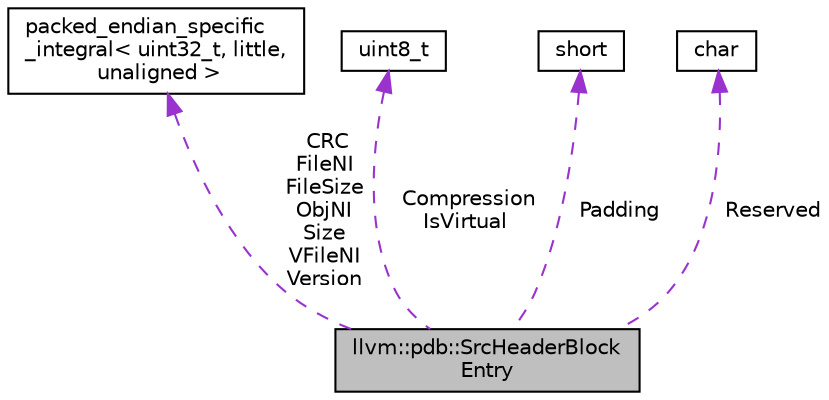 digraph "llvm::pdb::SrcHeaderBlockEntry"
{
 // LATEX_PDF_SIZE
  bgcolor="transparent";
  edge [fontname="Helvetica",fontsize="10",labelfontname="Helvetica",labelfontsize="10"];
  node [fontname="Helvetica",fontsize="10",shape="box"];
  Node1 [label="llvm::pdb::SrcHeaderBlock\lEntry",height=0.2,width=0.4,color="black", fillcolor="grey75", style="filled", fontcolor="black",tooltip="A single file record entry within the /src/headerblock stream."];
  Node2 -> Node1 [dir="back",color="darkorchid3",fontsize="10",style="dashed",label=" CRC\nFileNI\nFileSize\nObjNI\nSize\nVFileNI\nVersion" ,fontname="Helvetica"];
  Node2 [label="packed_endian_specific\l_integral\< uint32_t, little,\l unaligned \>",height=0.2,width=0.4,color="black",tooltip=" "];
  Node3 -> Node1 [dir="back",color="darkorchid3",fontsize="10",style="dashed",label=" Compression\nIsVirtual" ,fontname="Helvetica"];
  Node3 [label="uint8_t",height=0.2,width=0.4,color="black",tooltip=" "];
  Node4 -> Node1 [dir="back",color="darkorchid3",fontsize="10",style="dashed",label=" Padding" ,fontname="Helvetica"];
  Node4 [label="short",height=0.2,width=0.4,color="black",tooltip=" "];
  Node5 -> Node1 [dir="back",color="darkorchid3",fontsize="10",style="dashed",label=" Reserved" ,fontname="Helvetica"];
  Node5 [label="char",height=0.2,width=0.4,color="black",URL="$classchar.html",tooltip=" "];
}
